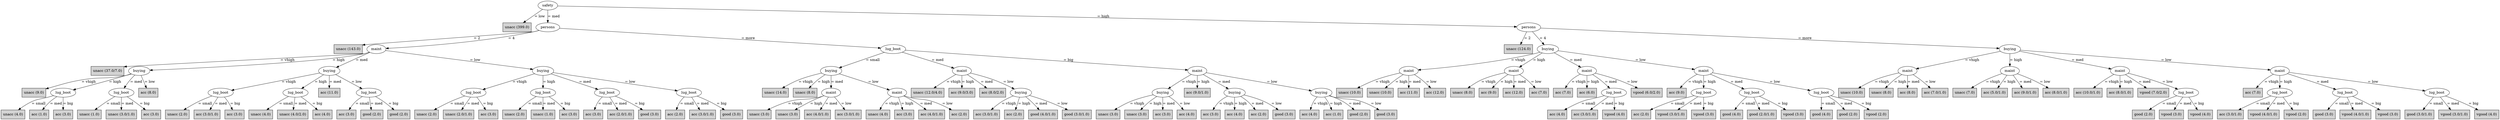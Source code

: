 digraph J48Tree {
N0 [label="safety" ]
N0->N1 [label="= low"]
N1 [label="unacc (399.0)" shape=box style=filled ]
N0->N2 [label="= med"]
N2 [label="persons" ]
N2->N3 [label="= 2"]
N3 [label="unacc (143.0)" shape=box style=filled ]
N2->N4 [label="= 4"]
N4 [label="maint" ]
N4->N5 [label="= vhigh"]
N5 [label="unacc (37.0/7.0)" shape=box style=filled ]
N4->N6 [label="= high"]
N6 [label="buying" ]
N6->N7 [label="= vhigh"]
N7 [label="unacc (9.0)" shape=box style=filled ]
N6->N8 [label="= high"]
N8 [label="lug_boot" ]
N8->N9 [label="= small"]
N9 [label="unacc (4.0)" shape=box style=filled ]
N8->N10 [label="= med"]
N10 [label="acc (1.0)" shape=box style=filled ]
N8->N11 [label="= big"]
N11 [label="acc (3.0)" shape=box style=filled ]
N6->N12 [label="= med"]
N12 [label="lug_boot" ]
N12->N13 [label="= small"]
N13 [label="unacc (1.0)" shape=box style=filled ]
N12->N14 [label="= med"]
N14 [label="unacc (3.0/1.0)" shape=box style=filled ]
N12->N15 [label="= big"]
N15 [label="acc (3.0)" shape=box style=filled ]
N6->N16 [label="= low"]
N16 [label="acc (8.0)" shape=box style=filled ]
N4->N17 [label="= med"]
N17 [label="buying" ]
N17->N18 [label="= vhigh"]
N18 [label="lug_boot" ]
N18->N19 [label="= small"]
N19 [label="unacc (2.0)" shape=box style=filled ]
N18->N20 [label="= med"]
N20 [label="acc (3.0/1.0)" shape=box style=filled ]
N18->N21 [label="= big"]
N21 [label="acc (3.0)" shape=box style=filled ]
N17->N22 [label="= high"]
N22 [label="lug_boot" ]
N22->N23 [label="= small"]
N23 [label="unacc (4.0)" shape=box style=filled ]
N22->N24 [label="= med"]
N24 [label="unacc (4.0/2.0)" shape=box style=filled ]
N22->N25 [label="= big"]
N25 [label="acc (4.0)" shape=box style=filled ]
N17->N26 [label="= med"]
N26 [label="acc (11.0)" shape=box style=filled ]
N17->N27 [label="= low"]
N27 [label="lug_boot" ]
N27->N28 [label="= small"]
N28 [label="acc (3.0)" shape=box style=filled ]
N27->N29 [label="= med"]
N29 [label="good (2.0)" shape=box style=filled ]
N27->N30 [label="= big"]
N30 [label="good (2.0)" shape=box style=filled ]
N4->N31 [label="= low"]
N31 [label="buying" ]
N31->N32 [label="= vhigh"]
N32 [label="lug_boot" ]
N32->N33 [label="= small"]
N33 [label="unacc (2.0)" shape=box style=filled ]
N32->N34 [label="= med"]
N34 [label="unacc (2.0/1.0)" shape=box style=filled ]
N32->N35 [label="= big"]
N35 [label="acc (3.0)" shape=box style=filled ]
N31->N36 [label="= high"]
N36 [label="lug_boot" ]
N36->N37 [label="= small"]
N37 [label="unacc (2.0)" shape=box style=filled ]
N36->N38 [label="= med"]
N38 [label="unacc (1.0)" shape=box style=filled ]
N36->N39 [label="= big"]
N39 [label="acc (3.0)" shape=box style=filled ]
N31->N40 [label="= med"]
N40 [label="lug_boot" ]
N40->N41 [label="= small"]
N41 [label="acc (3.0)" shape=box style=filled ]
N40->N42 [label="= med"]
N42 [label="acc (2.0/1.0)" shape=box style=filled ]
N40->N43 [label="= big"]
N43 [label="good (3.0)" shape=box style=filled ]
N31->N44 [label="= low"]
N44 [label="lug_boot" ]
N44->N45 [label="= small"]
N45 [label="acc (2.0)" shape=box style=filled ]
N44->N46 [label="= med"]
N46 [label="acc (3.0/1.0)" shape=box style=filled ]
N44->N47 [label="= big"]
N47 [label="good (3.0)" shape=box style=filled ]
N2->N48 [label="= more"]
N48 [label="lug_boot" ]
N48->N49 [label="= small"]
N49 [label="buying" ]
N49->N50 [label="= vhigh"]
N50 [label="unacc (14.0)" shape=box style=filled ]
N49->N51 [label="= high"]
N51 [label="unacc (8.0)" shape=box style=filled ]
N49->N52 [label="= med"]
N52 [label="maint" ]
N52->N53 [label="= vhigh"]
N53 [label="unacc (3.0)" shape=box style=filled ]
N52->N54 [label="= high"]
N54 [label="unacc (3.0)" shape=box style=filled ]
N52->N55 [label="= med"]
N55 [label="acc (4.0/1.0)" shape=box style=filled ]
N52->N56 [label="= low"]
N56 [label="acc (3.0/1.0)" shape=box style=filled ]
N49->N57 [label="= low"]
N57 [label="maint" ]
N57->N58 [label="= vhigh"]
N58 [label="unacc (4.0)" shape=box style=filled ]
N57->N59 [label="= high"]
N59 [label="acc (3.0)" shape=box style=filled ]
N57->N60 [label="= med"]
N60 [label="acc (4.0/1.0)" shape=box style=filled ]
N57->N61 [label="= low"]
N61 [label="acc (2.0)" shape=box style=filled ]
N48->N62 [label="= med"]
N62 [label="maint" ]
N62->N63 [label="= vhigh"]
N63 [label="unacc (12.0/4.0)" shape=box style=filled ]
N62->N64 [label="= high"]
N64 [label="acc (9.0/3.0)" shape=box style=filled ]
N62->N65 [label="= med"]
N65 [label="acc (8.0/2.0)" shape=box style=filled ]
N62->N66 [label="= low"]
N66 [label="buying" ]
N66->N67 [label="= vhigh"]
N67 [label="acc (3.0/1.0)" shape=box style=filled ]
N66->N68 [label="= high"]
N68 [label="acc (2.0)" shape=box style=filled ]
N66->N69 [label="= med"]
N69 [label="good (4.0/1.0)" shape=box style=filled ]
N66->N70 [label="= low"]
N70 [label="good (3.0/1.0)" shape=box style=filled ]
N48->N71 [label="= big"]
N71 [label="maint" ]
N71->N72 [label="= vhigh"]
N72 [label="buying" ]
N72->N73 [label="= vhigh"]
N73 [label="unacc (3.0)" shape=box style=filled ]
N72->N74 [label="= high"]
N74 [label="unacc (3.0)" shape=box style=filled ]
N72->N75 [label="= med"]
N75 [label="acc (3.0)" shape=box style=filled ]
N72->N76 [label="= low"]
N76 [label="acc (4.0)" shape=box style=filled ]
N71->N77 [label="= high"]
N77 [label="acc (9.0/1.0)" shape=box style=filled ]
N71->N78 [label="= med"]
N78 [label="buying" ]
N78->N79 [label="= vhigh"]
N79 [label="acc (3.0)" shape=box style=filled ]
N78->N80 [label="= high"]
N80 [label="acc (4.0)" shape=box style=filled ]
N78->N81 [label="= med"]
N81 [label="acc (2.0)" shape=box style=filled ]
N78->N82 [label="= low"]
N82 [label="good (3.0)" shape=box style=filled ]
N71->N83 [label="= low"]
N83 [label="buying" ]
N83->N84 [label="= vhigh"]
N84 [label="acc (4.0)" shape=box style=filled ]
N83->N85 [label="= high"]
N85 [label="acc (1.0)" shape=box style=filled ]
N83->N86 [label="= med"]
N86 [label="good (2.0)" shape=box style=filled ]
N83->N87 [label="= low"]
N87 [label="good (3.0)" shape=box style=filled ]
N0->N88 [label="= high"]
N88 [label="persons" ]
N88->N89 [label="= 2"]
N89 [label="unacc (124.0)" shape=box style=filled ]
N88->N90 [label="= 4"]
N90 [label="buying" ]
N90->N91 [label="= vhigh"]
N91 [label="maint" ]
N91->N92 [label="= vhigh"]
N92 [label="unacc (10.0)" shape=box style=filled ]
N91->N93 [label="= high"]
N93 [label="unacc (10.0)" shape=box style=filled ]
N91->N94 [label="= med"]
N94 [label="acc (11.0)" shape=box style=filled ]
N91->N95 [label="= low"]
N95 [label="acc (12.0)" shape=box style=filled ]
N90->N96 [label="= high"]
N96 [label="maint" ]
N96->N97 [label="= vhigh"]
N97 [label="unacc (8.0)" shape=box style=filled ]
N96->N98 [label="= high"]
N98 [label="acc (9.0)" shape=box style=filled ]
N96->N99 [label="= med"]
N99 [label="acc (12.0)" shape=box style=filled ]
N96->N100 [label="= low"]
N100 [label="acc (7.0)" shape=box style=filled ]
N90->N101 [label="= med"]
N101 [label="maint" ]
N101->N102 [label="= vhigh"]
N102 [label="acc (7.0)" shape=box style=filled ]
N101->N103 [label="= high"]
N103 [label="acc (6.0)" shape=box style=filled ]
N101->N104 [label="= med"]
N104 [label="lug_boot" ]
N104->N105 [label="= small"]
N105 [label="acc (4.0)" shape=box style=filled ]
N104->N106 [label="= med"]
N106 [label="acc (3.0/1.0)" shape=box style=filled ]
N104->N107 [label="= big"]
N107 [label="vgood (4.0)" shape=box style=filled ]
N101->N108 [label="= low"]
N108 [label="vgood (6.0/2.0)" shape=box style=filled ]
N90->N109 [label="= low"]
N109 [label="maint" ]
N109->N110 [label="= vhigh"]
N110 [label="acc (9.0)" shape=box style=filled ]
N109->N111 [label="= high"]
N111 [label="lug_boot" ]
N111->N112 [label="= small"]
N112 [label="acc (2.0)" shape=box style=filled ]
N111->N113 [label="= med"]
N113 [label="vgood (3.0/1.0)" shape=box style=filled ]
N111->N114 [label="= big"]
N114 [label="vgood (3.0)" shape=box style=filled ]
N109->N115 [label="= med"]
N115 [label="lug_boot" ]
N115->N116 [label="= small"]
N116 [label="good (4.0)" shape=box style=filled ]
N115->N117 [label="= med"]
N117 [label="good (2.0/1.0)" shape=box style=filled ]
N115->N118 [label="= big"]
N118 [label="vgood (3.0)" shape=box style=filled ]
N109->N119 [label="= low"]
N119 [label="lug_boot" ]
N119->N120 [label="= small"]
N120 [label="good (4.0)" shape=box style=filled ]
N119->N121 [label="= med"]
N121 [label="good (2.0)" shape=box style=filled ]
N119->N122 [label="= big"]
N122 [label="vgood (2.0)" shape=box style=filled ]
N88->N123 [label="= more"]
N123 [label="buying" ]
N123->N124 [label="= vhigh"]
N124 [label="maint" ]
N124->N125 [label="= vhigh"]
N125 [label="unacc (10.0)" shape=box style=filled ]
N124->N126 [label="= high"]
N126 [label="unacc (8.0)" shape=box style=filled ]
N124->N127 [label="= med"]
N127 [label="acc (8.0)" shape=box style=filled ]
N124->N128 [label="= low"]
N128 [label="acc (7.0/1.0)" shape=box style=filled ]
N123->N129 [label="= high"]
N129 [label="maint" ]
N129->N130 [label="= vhigh"]
N130 [label="unacc (7.0)" shape=box style=filled ]
N129->N131 [label="= high"]
N131 [label="acc (5.0/1.0)" shape=box style=filled ]
N129->N132 [label="= med"]
N132 [label="acc (9.0/1.0)" shape=box style=filled ]
N129->N133 [label="= low"]
N133 [label="acc (8.0/1.0)" shape=box style=filled ]
N123->N134 [label="= med"]
N134 [label="maint" ]
N134->N135 [label="= vhigh"]
N135 [label="acc (10.0/1.0)" shape=box style=filled ]
N134->N136 [label="= high"]
N136 [label="acc (8.0/1.0)" shape=box style=filled ]
N134->N137 [label="= med"]
N137 [label="vgood (7.0/2.0)" shape=box style=filled ]
N134->N138 [label="= low"]
N138 [label="lug_boot" ]
N138->N139 [label="= small"]
N139 [label="good (2.0)" shape=box style=filled ]
N138->N140 [label="= med"]
N140 [label="vgood (3.0)" shape=box style=filled ]
N138->N141 [label="= big"]
N141 [label="vgood (4.0)" shape=box style=filled ]
N123->N142 [label="= low"]
N142 [label="maint" ]
N142->N143 [label="= vhigh"]
N143 [label="acc (7.0)" shape=box style=filled ]
N142->N144 [label="= high"]
N144 [label="lug_boot" ]
N144->N145 [label="= small"]
N145 [label="acc (3.0/1.0)" shape=box style=filled ]
N144->N146 [label="= med"]
N146 [label="vgood (4.0/1.0)" shape=box style=filled ]
N144->N147 [label="= big"]
N147 [label="vgood (2.0)" shape=box style=filled ]
N142->N148 [label="= med"]
N148 [label="lug_boot" ]
N148->N149 [label="= small"]
N149 [label="good (3.0)" shape=box style=filled ]
N148->N150 [label="= med"]
N150 [label="vgood (4.0/1.0)" shape=box style=filled ]
N148->N151 [label="= big"]
N151 [label="vgood (3.0)" shape=box style=filled ]
N142->N152 [label="= low"]
N152 [label="lug_boot" ]
N152->N153 [label="= small"]
N153 [label="good (3.0/1.0)" shape=box style=filled ]
N152->N154 [label="= med"]
N154 [label="vgood (3.0/1.0)" shape=box style=filled ]
N152->N155 [label="= big"]
N155 [label="vgood (4.0)" shape=box style=filled ]
}

